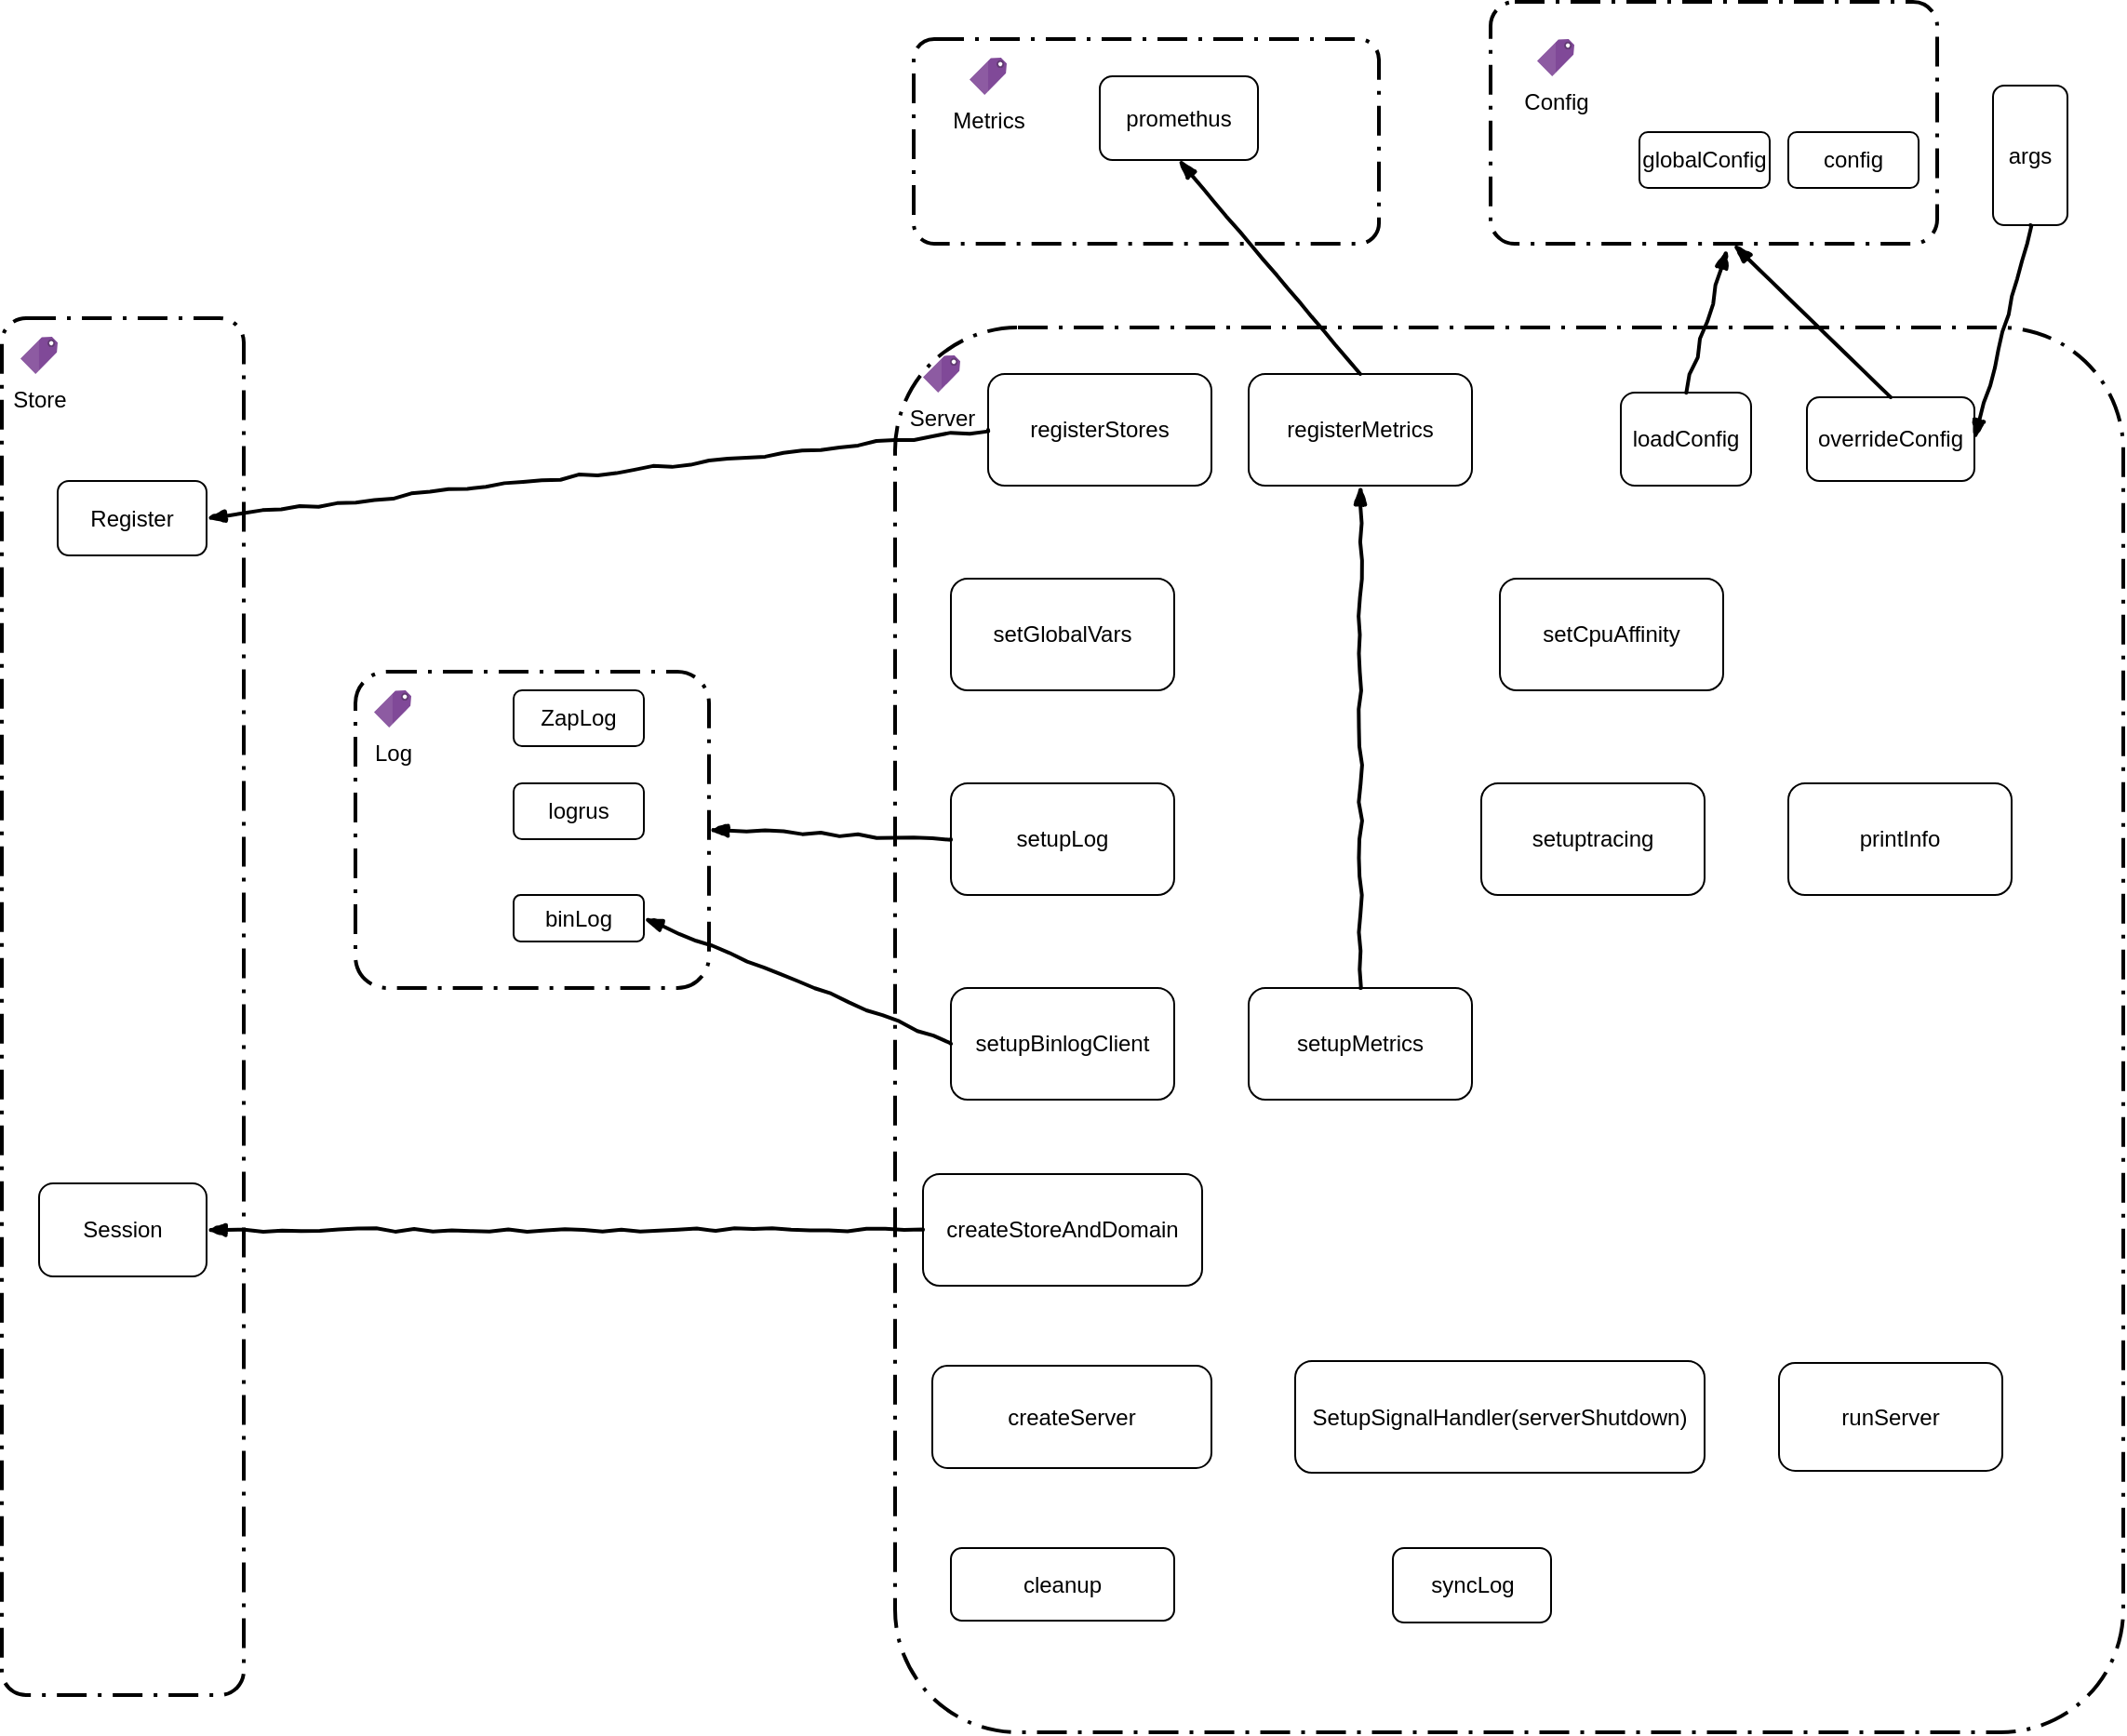 <mxfile version="12.3.0" type="github" pages="1">
  <diagram id="XhCT36HkYSDXP21U2TD1" name="Page-1">
    <mxGraphModel dx="2861" dy="2186" grid="1" gridSize="10" guides="1" tooltips="1" connect="1" arrows="1" fold="1" page="1" pageScale="1" pageWidth="850" pageHeight="1100" math="0" shadow="0">
      <root>
        <mxCell id="0"/>
        <mxCell id="1" parent="0"/>
        <mxCell id="HmxhT_TRLdTRmaautLTd-18" value="" style="rounded=1;arcSize=10;dashed=1;fillColor=none;gradientColor=none;dashPattern=8 3 1 3;strokeWidth=2;" vertex="1" parent="1">
          <mxGeometry x="60" y="-5" width="660" height="755" as="geometry"/>
        </mxCell>
        <mxCell id="HmxhT_TRLdTRmaautLTd-1" value="registerStores" style="rounded=1;whiteSpace=wrap;html=1;" vertex="1" parent="1">
          <mxGeometry x="110" y="20" width="120" height="60" as="geometry"/>
        </mxCell>
        <mxCell id="HmxhT_TRLdTRmaautLTd-2" value="registerMetrics" style="rounded=1;whiteSpace=wrap;html=1;" vertex="1" parent="1">
          <mxGeometry x="250" y="20" width="120" height="60" as="geometry"/>
        </mxCell>
        <mxCell id="HmxhT_TRLdTRmaautLTd-3" value="loadConfig" style="rounded=1;whiteSpace=wrap;html=1;" vertex="1" parent="1">
          <mxGeometry x="450" y="30" width="70" height="50" as="geometry"/>
        </mxCell>
        <mxCell id="HmxhT_TRLdTRmaautLTd-4" value="overrideConfig" style="rounded=1;whiteSpace=wrap;html=1;" vertex="1" parent="1">
          <mxGeometry x="550" y="32.5" width="90" height="45" as="geometry"/>
        </mxCell>
        <mxCell id="HmxhT_TRLdTRmaautLTd-5" value="setGlobalVars" style="rounded=1;whiteSpace=wrap;html=1;" vertex="1" parent="1">
          <mxGeometry x="90" y="130" width="120" height="60" as="geometry"/>
        </mxCell>
        <mxCell id="HmxhT_TRLdTRmaautLTd-6" value="setCpuAffinity" style="rounded=1;whiteSpace=wrap;html=1;" vertex="1" parent="1">
          <mxGeometry x="385" y="130" width="120" height="60" as="geometry"/>
        </mxCell>
        <mxCell id="HmxhT_TRLdTRmaautLTd-7" value="setupLog" style="rounded=1;whiteSpace=wrap;html=1;" vertex="1" parent="1">
          <mxGeometry x="90" y="240" width="120" height="60" as="geometry"/>
        </mxCell>
        <mxCell id="HmxhT_TRLdTRmaautLTd-8" value="setuptracing" style="rounded=1;whiteSpace=wrap;html=1;" vertex="1" parent="1">
          <mxGeometry x="375" y="240" width="120" height="60" as="geometry"/>
        </mxCell>
        <mxCell id="HmxhT_TRLdTRmaautLTd-9" value="printInfo" style="rounded=1;whiteSpace=wrap;html=1;" vertex="1" parent="1">
          <mxGeometry x="540" y="240" width="120" height="60" as="geometry"/>
        </mxCell>
        <mxCell id="HmxhT_TRLdTRmaautLTd-10" value="setupBinlogClient" style="rounded=1;whiteSpace=wrap;html=1;" vertex="1" parent="1">
          <mxGeometry x="90" y="350" width="120" height="60" as="geometry"/>
        </mxCell>
        <mxCell id="HmxhT_TRLdTRmaautLTd-11" value="setupMetrics" style="rounded=1;whiteSpace=wrap;html=1;" vertex="1" parent="1">
          <mxGeometry x="250" y="350" width="120" height="60" as="geometry"/>
        </mxCell>
        <mxCell id="HmxhT_TRLdTRmaautLTd-12" value="createStoreAndDomain" style="rounded=1;whiteSpace=wrap;html=1;" vertex="1" parent="1">
          <mxGeometry x="75" y="450" width="150" height="60" as="geometry"/>
        </mxCell>
        <mxCell id="HmxhT_TRLdTRmaautLTd-13" value="createServer" style="rounded=1;whiteSpace=wrap;html=1;" vertex="1" parent="1">
          <mxGeometry x="80" y="553" width="150" height="55" as="geometry"/>
        </mxCell>
        <mxCell id="HmxhT_TRLdTRmaautLTd-14" value="SetupSignalHandler(serverShutdown)" style="rounded=1;whiteSpace=wrap;html=1;" vertex="1" parent="1">
          <mxGeometry x="275" y="550.5" width="220" height="60" as="geometry"/>
        </mxCell>
        <mxCell id="HmxhT_TRLdTRmaautLTd-15" value="runServer" style="rounded=1;whiteSpace=wrap;html=1;" vertex="1" parent="1">
          <mxGeometry x="535" y="551.5" width="120" height="58" as="geometry"/>
        </mxCell>
        <mxCell id="HmxhT_TRLdTRmaautLTd-16" value="cleanup" style="rounded=1;whiteSpace=wrap;html=1;" vertex="1" parent="1">
          <mxGeometry x="90" y="651" width="120" height="39" as="geometry"/>
        </mxCell>
        <mxCell id="HmxhT_TRLdTRmaautLTd-17" value="syncLog" style="rounded=1;whiteSpace=wrap;html=1;" vertex="1" parent="1">
          <mxGeometry x="327.5" y="651" width="85" height="40" as="geometry"/>
        </mxCell>
        <mxCell id="HmxhT_TRLdTRmaautLTd-19" value="Server" style="aspect=fixed;html=1;points=[];align=center;image;fontSize=12;image=img/lib/mscae/Tag.svg;" vertex="1" parent="1">
          <mxGeometry x="75" y="10" width="20" height="20" as="geometry"/>
        </mxCell>
        <mxCell id="HmxhT_TRLdTRmaautLTd-27" value="" style="rounded=1;arcSize=10;dashed=1;fillColor=none;gradientColor=none;dashPattern=8 3 1 3;strokeWidth=2;" vertex="1" parent="1">
          <mxGeometry x="-420" y="-10" width="130" height="740" as="geometry"/>
        </mxCell>
        <mxCell id="HmxhT_TRLdTRmaautLTd-28" value="Store" style="aspect=fixed;html=1;points=[];align=center;image;fontSize=12;image=img/lib/mscae/Tag.svg;" vertex="1" parent="1">
          <mxGeometry x="-410" width="20" height="20" as="geometry"/>
        </mxCell>
        <mxCell id="HmxhT_TRLdTRmaautLTd-29" value="Register" style="rounded=1;whiteSpace=wrap;html=1;" vertex="1" parent="1">
          <mxGeometry x="-390" y="77.5" width="80" height="40" as="geometry"/>
        </mxCell>
        <mxCell id="HmxhT_TRLdTRmaautLTd-30" value="" style="rounded=0;comic=1;strokeWidth=2;endArrow=blockThin;html=1;fontFamily=Comic Sans MS;fontStyle=1;exitX=0;exitY=0.5;exitDx=0;exitDy=0;entryX=1;entryY=0.5;entryDx=0;entryDy=0;" edge="1" parent="1" source="HmxhT_TRLdTRmaautLTd-1" target="HmxhT_TRLdTRmaautLTd-29">
          <mxGeometry width="50" height="50" relative="1" as="geometry">
            <mxPoint x="30" y="60" as="sourcePoint"/>
            <mxPoint x="-90" y="60" as="targetPoint"/>
          </mxGeometry>
        </mxCell>
        <mxCell id="HmxhT_TRLdTRmaautLTd-31" value="" style="rounded=1;arcSize=10;dashed=1;fillColor=none;gradientColor=none;dashPattern=8 3 1 3;strokeWidth=2;" vertex="1" parent="1">
          <mxGeometry x="70" y="-160" width="250" height="110" as="geometry"/>
        </mxCell>
        <mxCell id="HmxhT_TRLdTRmaautLTd-32" value="" style="rounded=0;comic=1;strokeWidth=2;endArrow=blockThin;html=1;fontFamily=Comic Sans MS;fontStyle=1;exitX=0.5;exitY=0;exitDx=0;exitDy=0;entryX=0.5;entryY=1;entryDx=0;entryDy=0;" edge="1" parent="1" source="HmxhT_TRLdTRmaautLTd-2" target="HmxhT_TRLdTRmaautLTd-34">
          <mxGeometry width="50" height="50" relative="1" as="geometry">
            <mxPoint x="260" y="15" as="sourcePoint"/>
            <mxPoint x="570" y="-60" as="targetPoint"/>
          </mxGeometry>
        </mxCell>
        <mxCell id="HmxhT_TRLdTRmaautLTd-33" value="Metrics" style="aspect=fixed;html=1;points=[];align=center;image;fontSize=12;image=img/lib/mscae/Tag.svg;" vertex="1" parent="1">
          <mxGeometry x="100" y="-150" width="20" height="20" as="geometry"/>
        </mxCell>
        <mxCell id="HmxhT_TRLdTRmaautLTd-34" value="promethus" style="rounded=1;whiteSpace=wrap;html=1;" vertex="1" parent="1">
          <mxGeometry x="170" y="-140" width="85" height="45" as="geometry"/>
        </mxCell>
        <mxCell id="HmxhT_TRLdTRmaautLTd-35" value="" style="rounded=1;arcSize=10;dashed=1;fillColor=none;gradientColor=none;dashPattern=8 3 1 3;strokeWidth=2;" vertex="1" parent="1">
          <mxGeometry x="380" y="-180" width="240" height="130" as="geometry"/>
        </mxCell>
        <mxCell id="HmxhT_TRLdTRmaautLTd-36" value="Config" style="aspect=fixed;html=1;points=[];align=center;image;fontSize=12;image=img/lib/mscae/Tag.svg;" vertex="1" parent="1">
          <mxGeometry x="405" y="-160" width="20" height="20" as="geometry"/>
        </mxCell>
        <mxCell id="HmxhT_TRLdTRmaautLTd-37" value="globalConfig" style="rounded=1;whiteSpace=wrap;html=1;" vertex="1" parent="1">
          <mxGeometry x="460" y="-110" width="70" height="30" as="geometry"/>
        </mxCell>
        <mxCell id="HmxhT_TRLdTRmaautLTd-39" value="config" style="rounded=1;whiteSpace=wrap;html=1;" vertex="1" parent="1">
          <mxGeometry x="540" y="-110" width="70" height="30" as="geometry"/>
        </mxCell>
        <mxCell id="HmxhT_TRLdTRmaautLTd-44" value="" style="rounded=0;comic=1;strokeWidth=2;endArrow=blockThin;html=1;fontFamily=Comic Sans MS;fontStyle=1;exitX=0.5;exitY=0;exitDx=0;exitDy=0;entryX=0.529;entryY=1.023;entryDx=0;entryDy=0;entryPerimeter=0;" edge="1" parent="1" source="HmxhT_TRLdTRmaautLTd-3" target="HmxhT_TRLdTRmaautLTd-35">
          <mxGeometry width="50" height="50" relative="1" as="geometry">
            <mxPoint x="700" y="-10" as="sourcePoint"/>
            <mxPoint x="750" y="-60" as="targetPoint"/>
          </mxGeometry>
        </mxCell>
        <mxCell id="HmxhT_TRLdTRmaautLTd-45" value="" style="rounded=0;comic=1;strokeWidth=2;endArrow=blockThin;html=1;fontFamily=Comic Sans MS;fontStyle=1;exitX=0.5;exitY=0;exitDx=0;exitDy=0;entryX=0.544;entryY=1.004;entryDx=0;entryDy=0;entryPerimeter=0;" edge="1" parent="1" source="HmxhT_TRLdTRmaautLTd-4" target="HmxhT_TRLdTRmaautLTd-35">
          <mxGeometry width="50" height="50" relative="1" as="geometry">
            <mxPoint x="680" y="-20" as="sourcePoint"/>
            <mxPoint x="730" y="-70" as="targetPoint"/>
          </mxGeometry>
        </mxCell>
        <mxCell id="HmxhT_TRLdTRmaautLTd-47" value="args" style="rounded=1;whiteSpace=wrap;html=1;" vertex="1" parent="1">
          <mxGeometry x="650" y="-135" width="40" height="75" as="geometry"/>
        </mxCell>
        <mxCell id="HmxhT_TRLdTRmaautLTd-48" value="" style="rounded=0;comic=1;strokeWidth=2;endArrow=blockThin;html=1;fontFamily=Comic Sans MS;fontStyle=1;exitX=0.5;exitY=1;exitDx=0;exitDy=0;entryX=1;entryY=0.5;entryDx=0;entryDy=0;" edge="1" parent="1" source="HmxhT_TRLdTRmaautLTd-47" target="HmxhT_TRLdTRmaautLTd-4">
          <mxGeometry width="50" height="50" relative="1" as="geometry">
            <mxPoint x="740" y="-10" as="sourcePoint"/>
            <mxPoint x="790" y="-60" as="targetPoint"/>
          </mxGeometry>
        </mxCell>
        <mxCell id="HmxhT_TRLdTRmaautLTd-49" value="" style="rounded=1;arcSize=10;dashed=1;fillColor=none;gradientColor=none;dashPattern=8 3 1 3;strokeWidth=2;" vertex="1" parent="1">
          <mxGeometry x="-230" y="180" width="190" height="170" as="geometry"/>
        </mxCell>
        <mxCell id="HmxhT_TRLdTRmaautLTd-50" value="Log" style="aspect=fixed;html=1;points=[];align=center;image;fontSize=12;image=img/lib/mscae/Tag.svg;" vertex="1" parent="1">
          <mxGeometry x="-220" y="190" width="20" height="20" as="geometry"/>
        </mxCell>
        <mxCell id="HmxhT_TRLdTRmaautLTd-51" value="ZapLog" style="rounded=1;whiteSpace=wrap;html=1;" vertex="1" parent="1">
          <mxGeometry x="-145" y="190" width="70" height="30" as="geometry"/>
        </mxCell>
        <mxCell id="HmxhT_TRLdTRmaautLTd-52" value="" style="rounded=0;comic=1;strokeWidth=2;endArrow=blockThin;html=1;fontFamily=Comic Sans MS;fontStyle=1;exitX=0;exitY=0.5;exitDx=0;exitDy=0;entryX=1;entryY=0.5;entryDx=0;entryDy=0;" edge="1" parent="1" source="HmxhT_TRLdTRmaautLTd-7" target="HmxhT_TRLdTRmaautLTd-49">
          <mxGeometry width="50" height="50" relative="1" as="geometry">
            <mxPoint x="-80" y="380" as="sourcePoint"/>
            <mxPoint x="-30" y="330" as="targetPoint"/>
          </mxGeometry>
        </mxCell>
        <mxCell id="HmxhT_TRLdTRmaautLTd-53" value="logrus" style="rounded=1;whiteSpace=wrap;html=1;" vertex="1" parent="1">
          <mxGeometry x="-145" y="240" width="70" height="30" as="geometry"/>
        </mxCell>
        <mxCell id="HmxhT_TRLdTRmaautLTd-54" value="binLog" style="rounded=1;whiteSpace=wrap;html=1;" vertex="1" parent="1">
          <mxGeometry x="-145" y="300" width="70" height="25" as="geometry"/>
        </mxCell>
        <mxCell id="HmxhT_TRLdTRmaautLTd-55" value="" style="rounded=0;comic=1;strokeWidth=2;endArrow=blockThin;html=1;fontFamily=Comic Sans MS;fontStyle=1;exitX=0;exitY=0.5;exitDx=0;exitDy=0;entryX=1;entryY=0.5;entryDx=0;entryDy=0;" edge="1" parent="1" source="HmxhT_TRLdTRmaautLTd-10" target="HmxhT_TRLdTRmaautLTd-54">
          <mxGeometry width="50" height="50" relative="1" as="geometry">
            <mxPoint x="-40" y="480" as="sourcePoint"/>
            <mxPoint x="10" y="430" as="targetPoint"/>
          </mxGeometry>
        </mxCell>
        <mxCell id="HmxhT_TRLdTRmaautLTd-56" value="" style="rounded=0;comic=1;strokeWidth=2;endArrow=blockThin;html=1;fontFamily=Comic Sans MS;fontStyle=1;exitX=0.5;exitY=0;exitDx=0;exitDy=0;entryX=0.5;entryY=1;entryDx=0;entryDy=0;" edge="1" parent="1" source="HmxhT_TRLdTRmaautLTd-11" target="HmxhT_TRLdTRmaautLTd-2">
          <mxGeometry width="50" height="50" relative="1" as="geometry">
            <mxPoint x="830" y="250" as="sourcePoint"/>
            <mxPoint x="880" y="200" as="targetPoint"/>
          </mxGeometry>
        </mxCell>
        <mxCell id="HmxhT_TRLdTRmaautLTd-58" value="" style="rounded=0;comic=1;strokeWidth=2;endArrow=blockThin;html=1;fontFamily=Comic Sans MS;fontStyle=1;exitX=0;exitY=0.5;exitDx=0;exitDy=0;entryX=1;entryY=0.5;entryDx=0;entryDy=0;" edge="1" parent="1" source="HmxhT_TRLdTRmaautLTd-12" target="HmxhT_TRLdTRmaautLTd-59">
          <mxGeometry width="50" height="50" relative="1" as="geometry">
            <mxPoint x="-180" y="530" as="sourcePoint"/>
            <mxPoint x="-130" y="480" as="targetPoint"/>
          </mxGeometry>
        </mxCell>
        <mxCell id="HmxhT_TRLdTRmaautLTd-59" value="Session" style="rounded=1;whiteSpace=wrap;html=1;" vertex="1" parent="1">
          <mxGeometry x="-400" y="455" width="90" height="50" as="geometry"/>
        </mxCell>
      </root>
    </mxGraphModel>
  </diagram>
</mxfile>
